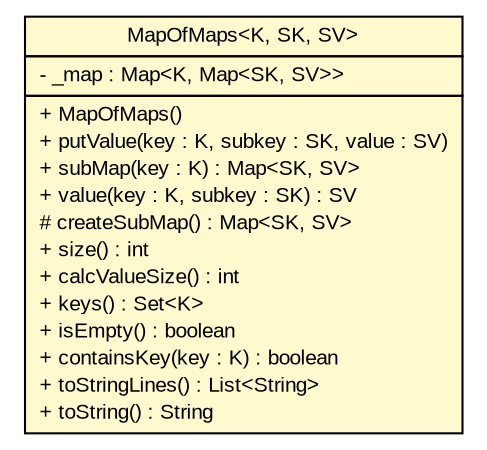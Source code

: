 #!/usr/local/bin/dot
#
# Class diagram 
# Generated by UMLGraph version R5_6_6-6-g3bdff0 (http://www.umlgraph.org/)
#

digraph G {
	edge [fontname="arial",fontsize=10,labelfontname="arial",labelfontsize=10];
	node [fontname="arial",fontsize=10,shape=plaintext];
	nodesep=0.25;
	ranksep=0.5;
	// org.tanjakostic.jcleancim.util.MapOfMaps<K, SK, SV>
	c132978 [label=<<table title="org.tanjakostic.jcleancim.util.MapOfMaps" border="0" cellborder="1" cellspacing="0" cellpadding="2" port="p" bgcolor="lemonChiffon" href="./MapOfMaps.html">
		<tr><td><table border="0" cellspacing="0" cellpadding="1">
<tr><td align="center" balign="center"> MapOfMaps&lt;K, SK, SV&gt; </td></tr>
		</table></td></tr>
		<tr><td><table border="0" cellspacing="0" cellpadding="1">
<tr><td align="left" balign="left"> - _map : Map&lt;K, Map&lt;SK, SV&gt;&gt; </td></tr>
		</table></td></tr>
		<tr><td><table border="0" cellspacing="0" cellpadding="1">
<tr><td align="left" balign="left"> + MapOfMaps() </td></tr>
<tr><td align="left" balign="left"> + putValue(key : K, subkey : SK, value : SV) </td></tr>
<tr><td align="left" balign="left"> + subMap(key : K) : Map&lt;SK, SV&gt; </td></tr>
<tr><td align="left" balign="left"> + value(key : K, subkey : SK) : SV </td></tr>
<tr><td align="left" balign="left"> # createSubMap() : Map&lt;SK, SV&gt; </td></tr>
<tr><td align="left" balign="left"> + size() : int </td></tr>
<tr><td align="left" balign="left"> + calcValueSize() : int </td></tr>
<tr><td align="left" balign="left"> + keys() : Set&lt;K&gt; </td></tr>
<tr><td align="left" balign="left"> + isEmpty() : boolean </td></tr>
<tr><td align="left" balign="left"> + containsKey(key : K) : boolean </td></tr>
<tr><td align="left" balign="left"> + toStringLines() : List&lt;String&gt; </td></tr>
<tr><td align="left" balign="left"> + toString() : String </td></tr>
		</table></td></tr>
		</table>>, URL="./MapOfMaps.html", fontname="arial", fontcolor="black", fontsize=10.0];
}

